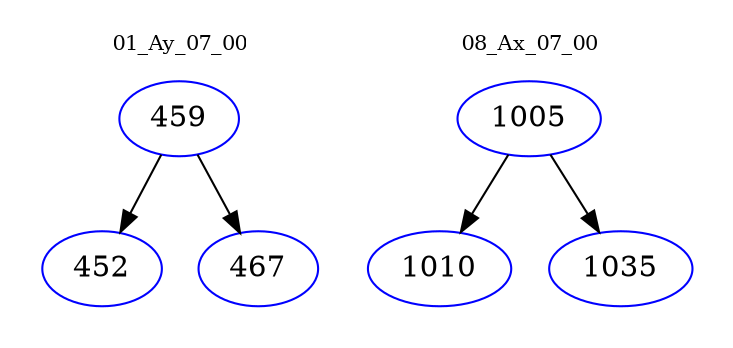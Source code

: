 digraph{
subgraph cluster_0 {
color = white
label = "01_Ay_07_00";
fontsize=10;
T0_459 [label="459", color="blue"]
T0_459 -> T0_452 [color="black"]
T0_452 [label="452", color="blue"]
T0_459 -> T0_467 [color="black"]
T0_467 [label="467", color="blue"]
}
subgraph cluster_1 {
color = white
label = "08_Ax_07_00";
fontsize=10;
T1_1005 [label="1005", color="blue"]
T1_1005 -> T1_1010 [color="black"]
T1_1010 [label="1010", color="blue"]
T1_1005 -> T1_1035 [color="black"]
T1_1035 [label="1035", color="blue"]
}
}
